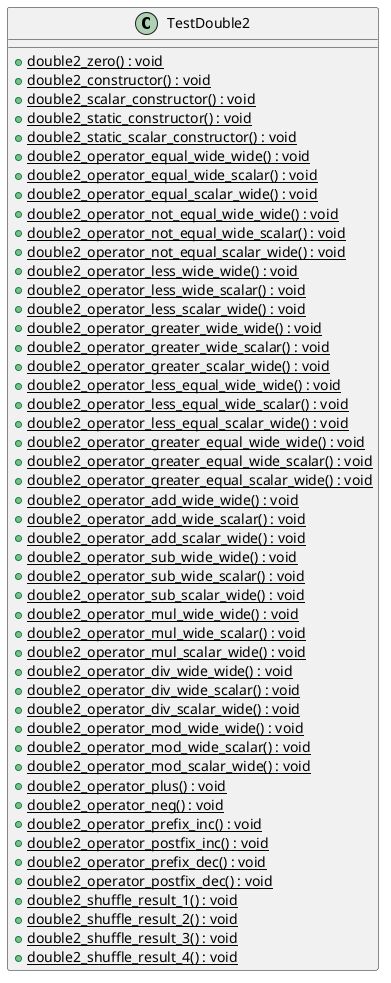 @startuml
class TestDouble2 {
    + {static} double2_zero() : void
    + {static} double2_constructor() : void
    + {static} double2_scalar_constructor() : void
    + {static} double2_static_constructor() : void
    + {static} double2_static_scalar_constructor() : void
    + {static} double2_operator_equal_wide_wide() : void
    + {static} double2_operator_equal_wide_scalar() : void
    + {static} double2_operator_equal_scalar_wide() : void
    + {static} double2_operator_not_equal_wide_wide() : void
    + {static} double2_operator_not_equal_wide_scalar() : void
    + {static} double2_operator_not_equal_scalar_wide() : void
    + {static} double2_operator_less_wide_wide() : void
    + {static} double2_operator_less_wide_scalar() : void
    + {static} double2_operator_less_scalar_wide() : void
    + {static} double2_operator_greater_wide_wide() : void
    + {static} double2_operator_greater_wide_scalar() : void
    + {static} double2_operator_greater_scalar_wide() : void
    + {static} double2_operator_less_equal_wide_wide() : void
    + {static} double2_operator_less_equal_wide_scalar() : void
    + {static} double2_operator_less_equal_scalar_wide() : void
    + {static} double2_operator_greater_equal_wide_wide() : void
    + {static} double2_operator_greater_equal_wide_scalar() : void
    + {static} double2_operator_greater_equal_scalar_wide() : void
    + {static} double2_operator_add_wide_wide() : void
    + {static} double2_operator_add_wide_scalar() : void
    + {static} double2_operator_add_scalar_wide() : void
    + {static} double2_operator_sub_wide_wide() : void
    + {static} double2_operator_sub_wide_scalar() : void
    + {static} double2_operator_sub_scalar_wide() : void
    + {static} double2_operator_mul_wide_wide() : void
    + {static} double2_operator_mul_wide_scalar() : void
    + {static} double2_operator_mul_scalar_wide() : void
    + {static} double2_operator_div_wide_wide() : void
    + {static} double2_operator_div_wide_scalar() : void
    + {static} double2_operator_div_scalar_wide() : void
    + {static} double2_operator_mod_wide_wide() : void
    + {static} double2_operator_mod_wide_scalar() : void
    + {static} double2_operator_mod_scalar_wide() : void
    + {static} double2_operator_plus() : void
    + {static} double2_operator_neg() : void
    + {static} double2_operator_prefix_inc() : void
    + {static} double2_operator_postfix_inc() : void
    + {static} double2_operator_prefix_dec() : void
    + {static} double2_operator_postfix_dec() : void
    + {static} double2_shuffle_result_1() : void
    + {static} double2_shuffle_result_2() : void
    + {static} double2_shuffle_result_3() : void
    + {static} double2_shuffle_result_4() : void
}
@enduml

